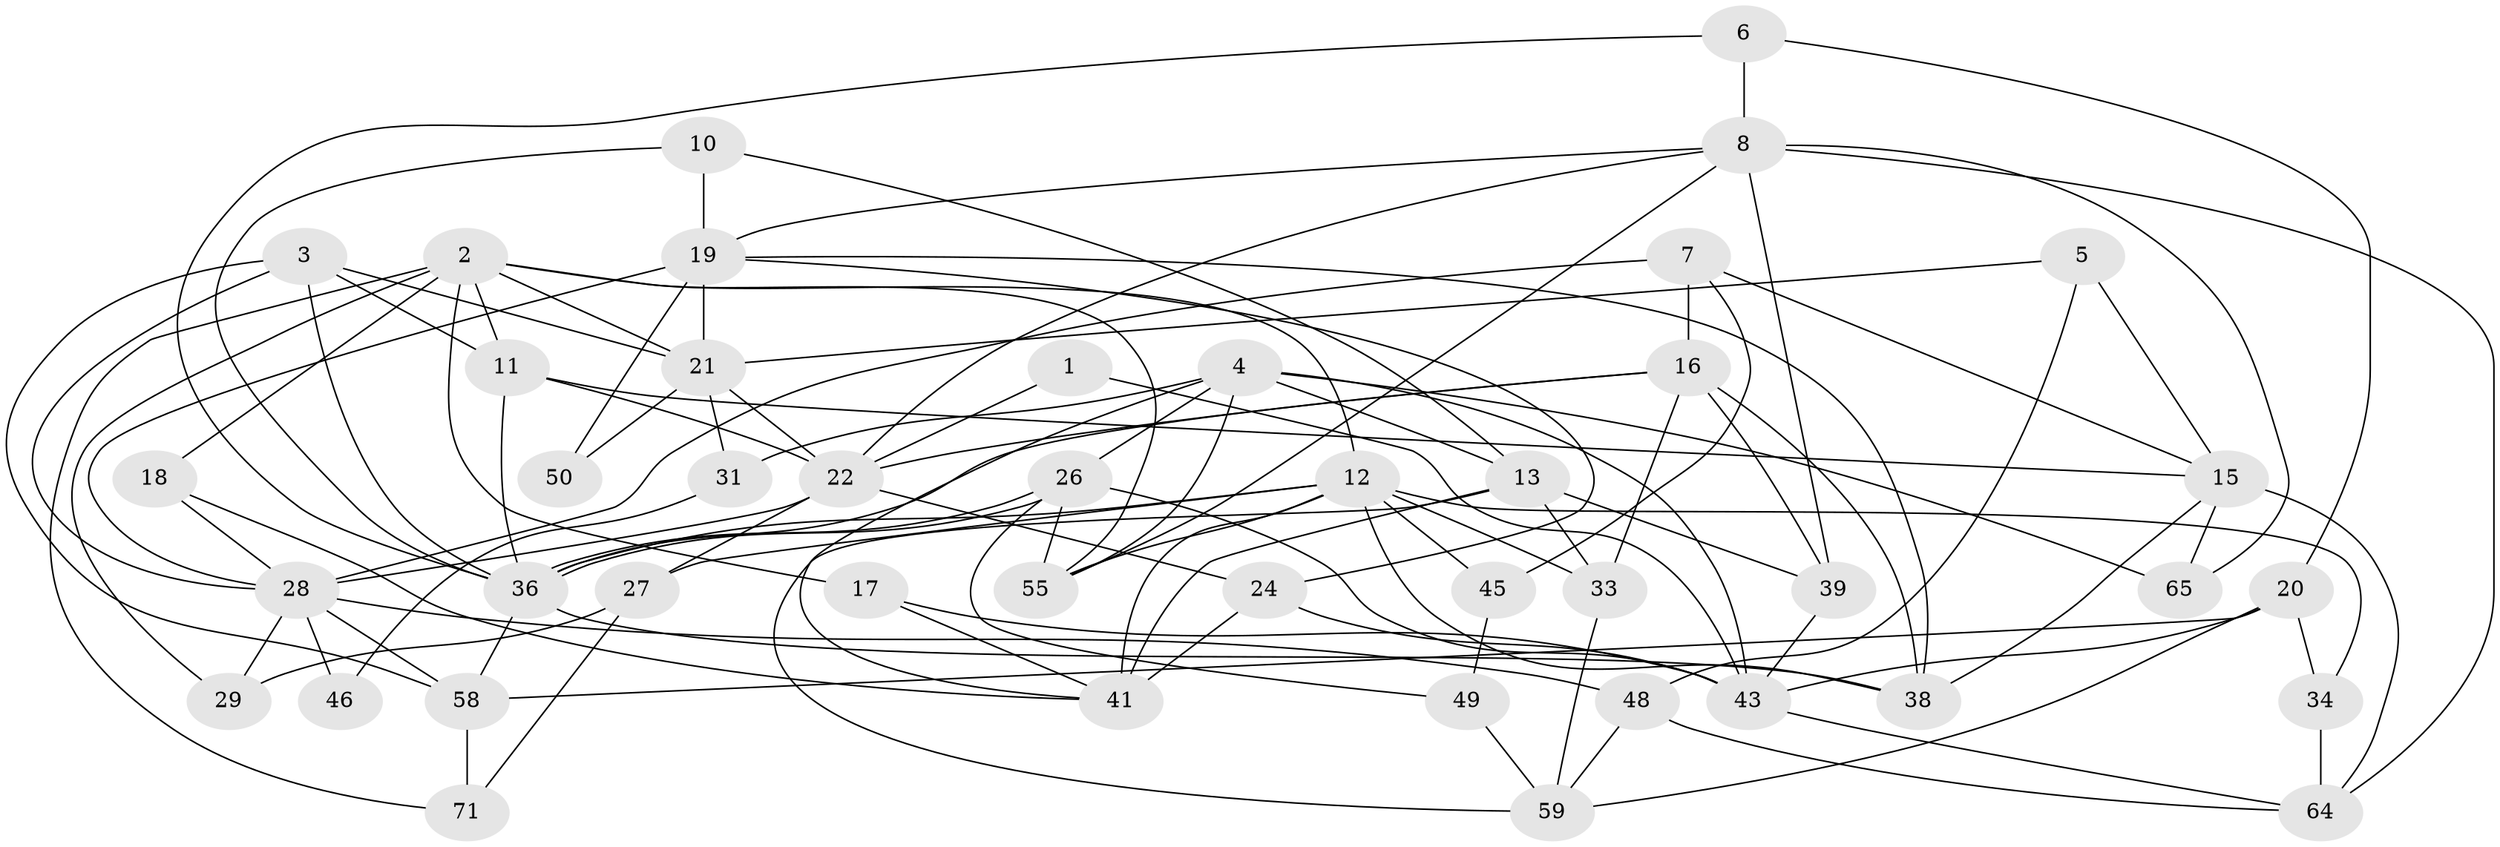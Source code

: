 // original degree distribution, {3: 0.3611111111111111, 4: 0.2222222222222222, 5: 0.09722222222222222, 7: 0.05555555555555555, 2: 0.125, 6: 0.1111111111111111, 8: 0.013888888888888888, 9: 0.013888888888888888}
// Generated by graph-tools (version 1.1) at 2025/11/02/27/25 16:11:24]
// undirected, 44 vertices, 108 edges
graph export_dot {
graph [start="1"]
  node [color=gray90,style=filled];
  1 [super="+37"];
  2 [super="+57"];
  3 [super="+47"];
  4 [super="+9"];
  5 [super="+25"];
  6;
  7 [super="+66"];
  8;
  10;
  11 [super="+35"];
  12 [super="+14"];
  13 [super="+23"];
  15 [super="+56"];
  16 [super="+61"];
  17;
  18;
  19 [super="+32"];
  20 [super="+54"];
  21;
  22 [super="+67"];
  24 [super="+30"];
  26 [super="+40"];
  27;
  28 [super="+42"];
  29;
  31 [super="+52"];
  33 [super="+53"];
  34;
  36 [super="+51"];
  38 [super="+63"];
  39 [super="+62"];
  41 [super="+69"];
  43 [super="+44"];
  45;
  46;
  48;
  49;
  50;
  55 [super="+60"];
  58 [super="+68"];
  59 [super="+72"];
  64 [super="+70"];
  65;
  71;
  1 -- 22;
  1 -- 43 [weight=2];
  2 -- 29;
  2 -- 18;
  2 -- 55;
  2 -- 17;
  2 -- 21;
  2 -- 71;
  2 -- 11;
  2 -- 12;
  3 -- 21;
  3 -- 36;
  3 -- 11;
  3 -- 58;
  3 -- 28;
  4 -- 13;
  4 -- 65;
  4 -- 41;
  4 -- 43;
  4 -- 31;
  4 -- 55;
  4 -- 26;
  5 -- 21;
  5 -- 15;
  5 -- 48;
  6 -- 20;
  6 -- 8;
  6 -- 36;
  7 -- 15;
  7 -- 45;
  7 -- 28;
  7 -- 16 [weight=2];
  8 -- 39;
  8 -- 19;
  8 -- 65;
  8 -- 64;
  8 -- 55;
  8 -- 22;
  10 -- 36;
  10 -- 13;
  10 -- 19;
  11 -- 22;
  11 -- 15;
  11 -- 36;
  12 -- 33;
  12 -- 36;
  12 -- 41 [weight=2];
  12 -- 45;
  12 -- 55;
  12 -- 34;
  12 -- 38;
  12 -- 27;
  13 -- 39 [weight=2];
  13 -- 41 [weight=2];
  13 -- 59;
  13 -- 33;
  15 -- 64;
  15 -- 65;
  15 -- 38;
  16 -- 36;
  16 -- 39;
  16 -- 22;
  16 -- 38;
  16 -- 33;
  17 -- 43;
  17 -- 41;
  18 -- 41;
  18 -- 28;
  19 -- 21;
  19 -- 24;
  19 -- 50;
  19 -- 28;
  19 -- 38;
  20 -- 59;
  20 -- 34;
  20 -- 43;
  20 -- 58;
  21 -- 22;
  21 -- 31;
  21 -- 50;
  22 -- 24;
  22 -- 27;
  22 -- 28;
  24 -- 43;
  24 -- 41;
  26 -- 36;
  26 -- 36;
  26 -- 49;
  26 -- 55;
  26 -- 43 [weight=2];
  27 -- 29;
  27 -- 71;
  28 -- 46 [weight=2];
  28 -- 48;
  28 -- 58;
  28 -- 29;
  31 -- 46;
  33 -- 59;
  34 -- 64;
  36 -- 38;
  36 -- 58;
  39 -- 43 [weight=2];
  43 -- 64;
  45 -- 49;
  48 -- 64;
  48 -- 59;
  49 -- 59;
  58 -- 71;
}
